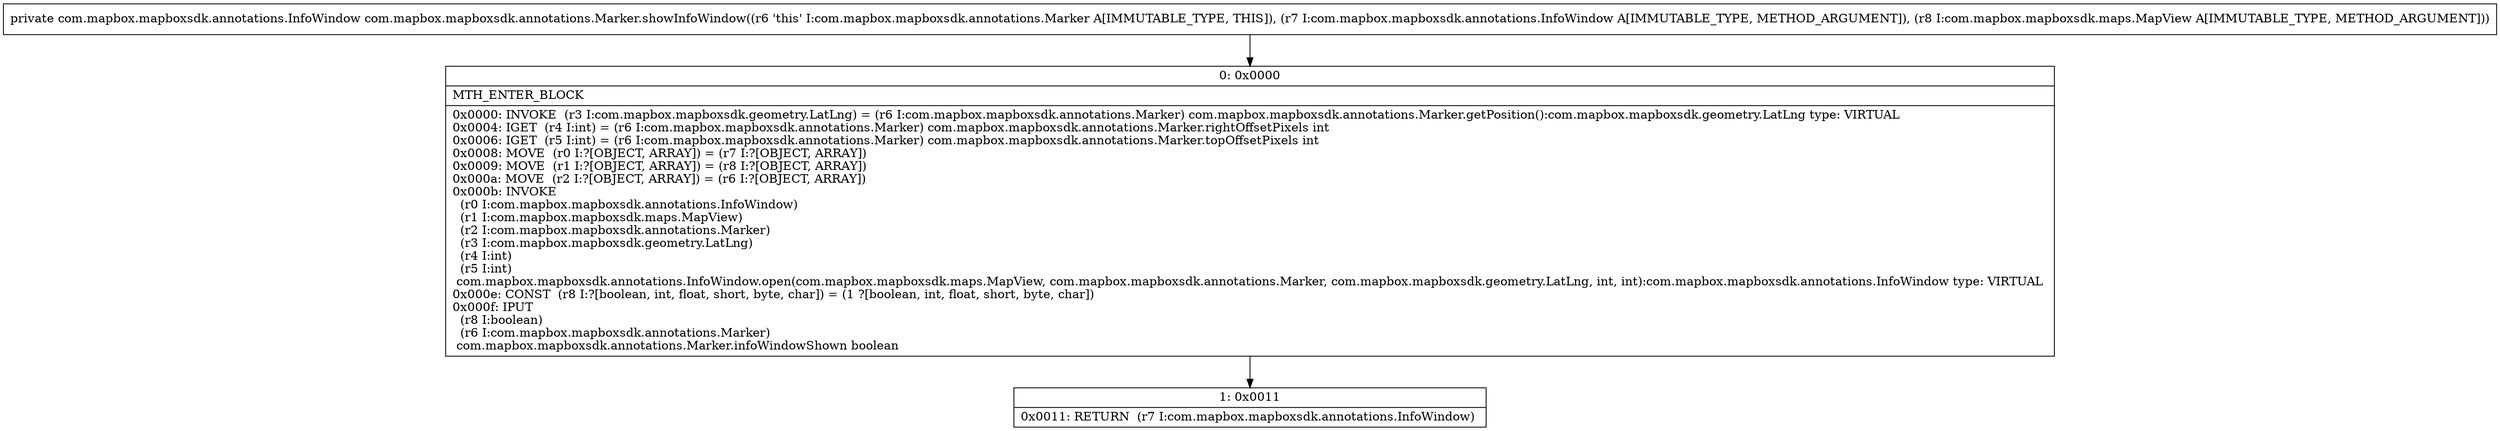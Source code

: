 digraph "CFG forcom.mapbox.mapboxsdk.annotations.Marker.showInfoWindow(Lcom\/mapbox\/mapboxsdk\/annotations\/InfoWindow;Lcom\/mapbox\/mapboxsdk\/maps\/MapView;)Lcom\/mapbox\/mapboxsdk\/annotations\/InfoWindow;" {
Node_0 [shape=record,label="{0\:\ 0x0000|MTH_ENTER_BLOCK\l|0x0000: INVOKE  (r3 I:com.mapbox.mapboxsdk.geometry.LatLng) = (r6 I:com.mapbox.mapboxsdk.annotations.Marker) com.mapbox.mapboxsdk.annotations.Marker.getPosition():com.mapbox.mapboxsdk.geometry.LatLng type: VIRTUAL \l0x0004: IGET  (r4 I:int) = (r6 I:com.mapbox.mapboxsdk.annotations.Marker) com.mapbox.mapboxsdk.annotations.Marker.rightOffsetPixels int \l0x0006: IGET  (r5 I:int) = (r6 I:com.mapbox.mapboxsdk.annotations.Marker) com.mapbox.mapboxsdk.annotations.Marker.topOffsetPixels int \l0x0008: MOVE  (r0 I:?[OBJECT, ARRAY]) = (r7 I:?[OBJECT, ARRAY]) \l0x0009: MOVE  (r1 I:?[OBJECT, ARRAY]) = (r8 I:?[OBJECT, ARRAY]) \l0x000a: MOVE  (r2 I:?[OBJECT, ARRAY]) = (r6 I:?[OBJECT, ARRAY]) \l0x000b: INVOKE  \l  (r0 I:com.mapbox.mapboxsdk.annotations.InfoWindow)\l  (r1 I:com.mapbox.mapboxsdk.maps.MapView)\l  (r2 I:com.mapbox.mapboxsdk.annotations.Marker)\l  (r3 I:com.mapbox.mapboxsdk.geometry.LatLng)\l  (r4 I:int)\l  (r5 I:int)\l com.mapbox.mapboxsdk.annotations.InfoWindow.open(com.mapbox.mapboxsdk.maps.MapView, com.mapbox.mapboxsdk.annotations.Marker, com.mapbox.mapboxsdk.geometry.LatLng, int, int):com.mapbox.mapboxsdk.annotations.InfoWindow type: VIRTUAL \l0x000e: CONST  (r8 I:?[boolean, int, float, short, byte, char]) = (1 ?[boolean, int, float, short, byte, char]) \l0x000f: IPUT  \l  (r8 I:boolean)\l  (r6 I:com.mapbox.mapboxsdk.annotations.Marker)\l com.mapbox.mapboxsdk.annotations.Marker.infoWindowShown boolean \l}"];
Node_1 [shape=record,label="{1\:\ 0x0011|0x0011: RETURN  (r7 I:com.mapbox.mapboxsdk.annotations.InfoWindow) \l}"];
MethodNode[shape=record,label="{private com.mapbox.mapboxsdk.annotations.InfoWindow com.mapbox.mapboxsdk.annotations.Marker.showInfoWindow((r6 'this' I:com.mapbox.mapboxsdk.annotations.Marker A[IMMUTABLE_TYPE, THIS]), (r7 I:com.mapbox.mapboxsdk.annotations.InfoWindow A[IMMUTABLE_TYPE, METHOD_ARGUMENT]), (r8 I:com.mapbox.mapboxsdk.maps.MapView A[IMMUTABLE_TYPE, METHOD_ARGUMENT])) }"];
MethodNode -> Node_0;
Node_0 -> Node_1;
}

